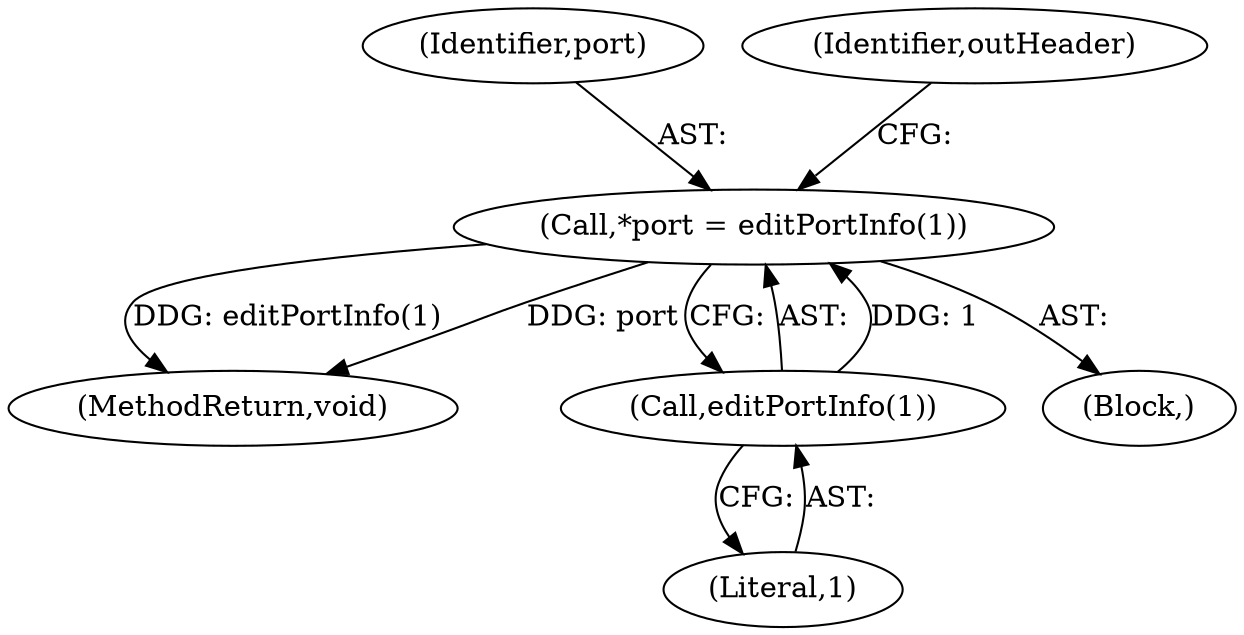 digraph "0_Android_d2f47191538837e796e2b10c1ff7e1ee35f6e0ab@pointer" {
"1000416" [label="(Call,*port = editPortInfo(1))"];
"1000418" [label="(Call,editPortInfo(1))"];
"1000418" [label="(Call,editPortInfo(1))"];
"1000615" [label="(MethodReturn,void)"];
"1000416" [label="(Call,*port = editPortInfo(1))"];
"1000417" [label="(Identifier,port)"];
"1000422" [label="(Identifier,outHeader)"];
"1000419" [label="(Literal,1)"];
"1000414" [label="(Block,)"];
"1000416" -> "1000414"  [label="AST: "];
"1000416" -> "1000418"  [label="CFG: "];
"1000417" -> "1000416"  [label="AST: "];
"1000418" -> "1000416"  [label="AST: "];
"1000422" -> "1000416"  [label="CFG: "];
"1000416" -> "1000615"  [label="DDG: editPortInfo(1)"];
"1000416" -> "1000615"  [label="DDG: port"];
"1000418" -> "1000416"  [label="DDG: 1"];
"1000418" -> "1000419"  [label="CFG: "];
"1000419" -> "1000418"  [label="AST: "];
}

